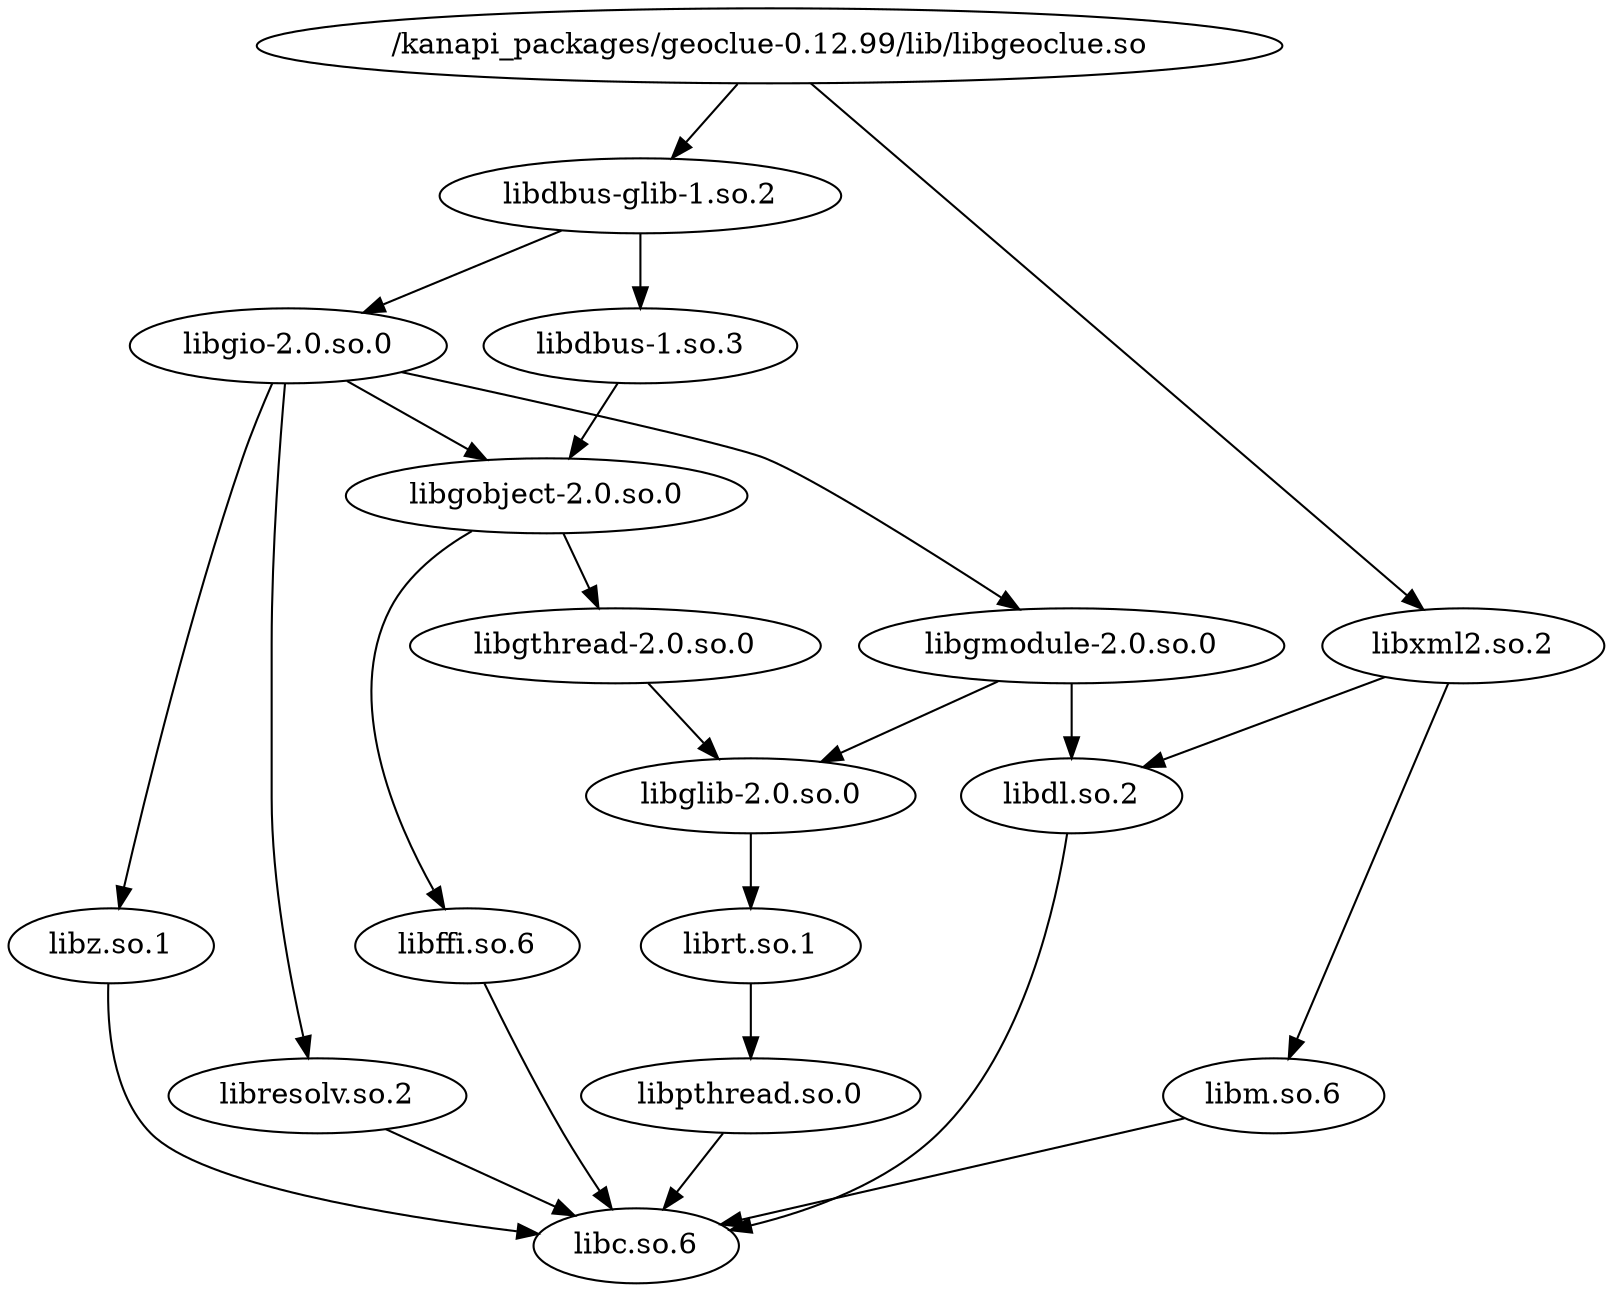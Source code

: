 digraph G {
	graph [layout=dot];
	_kanapi_packages_geoclue_0_12_99_lib_libgeoclue_so	 [label="/kanapi_packages/geoclue-0.12.99/lib/libgeoclue.so"];
	libdbus_glib_1_so_2	 [label="libdbus-glib-1.so.2"];
	_kanapi_packages_geoclue_0_12_99_lib_libgeoclue_so -> libdbus_glib_1_so_2;
	libxml2_so_2	 [label="libxml2.so.2"];
	_kanapi_packages_geoclue_0_12_99_lib_libgeoclue_so -> libxml2_so_2;
	libdbus_1_so_3	 [label="libdbus-1.so.3"];
	libdbus_glib_1_so_2 -> libdbus_1_so_3;
	libgio_2_0_so_0	 [label="libgio-2.0.so.0"];
	libdbus_glib_1_so_2 -> libgio_2_0_so_0;
	libgobject_2_0_so_0	 [label="libgobject-2.0.so.0"];
	libgio_2_0_so_0 -> libgobject_2_0_so_0;
	libgmodule_2_0_so_0	 [label="libgmodule-2.0.so.0"];
	libgio_2_0_so_0 -> libgmodule_2_0_so_0;
	libz_so_1	 [label="libz.so.1"];
	libgio_2_0_so_0 -> libz_so_1;
	libresolv_so_2	 [label="libresolv.so.2"];
	libgio_2_0_so_0 -> libresolv_so_2;
	libdl_so_2	 [label="libdl.so.2"];
	libgmodule_2_0_so_0 -> libdl_so_2;
	libglib_2_0_so_0	 [label="libglib-2.0.so.0"];
	libgmodule_2_0_so_0 -> libglib_2_0_so_0;
	libc_so_6	 [label="libc.so.6"];
	libz_so_1 -> libc_so_6;
	libresolv_so_2 -> libc_so_6;
	libdbus_1_so_3 -> libgobject_2_0_so_0;
	libgthread_2_0_so_0	 [label="libgthread-2.0.so.0"];
	libgobject_2_0_so_0 -> libgthread_2_0_so_0;
	libffi_so_6	 [label="libffi.so.6"];
	libgobject_2_0_so_0 -> libffi_so_6;
	libgthread_2_0_so_0 -> libglib_2_0_so_0;
	libffi_so_6 -> libc_so_6;
	librt_so_1	 [label="librt.so.1"];
	libglib_2_0_so_0 -> librt_so_1;
	libpthread_so_0	 [label="libpthread.so.0"];
	libpthread_so_0 -> libc_so_6;
	librt_so_1 -> libpthread_so_0;
	libxml2_so_2 -> libdl_so_2;
	libm_so_6	 [label="libm.so.6"];
	libxml2_so_2 -> libm_so_6;
	libdl_so_2 -> libc_so_6;
	libm_so_6 -> libc_so_6;
}
